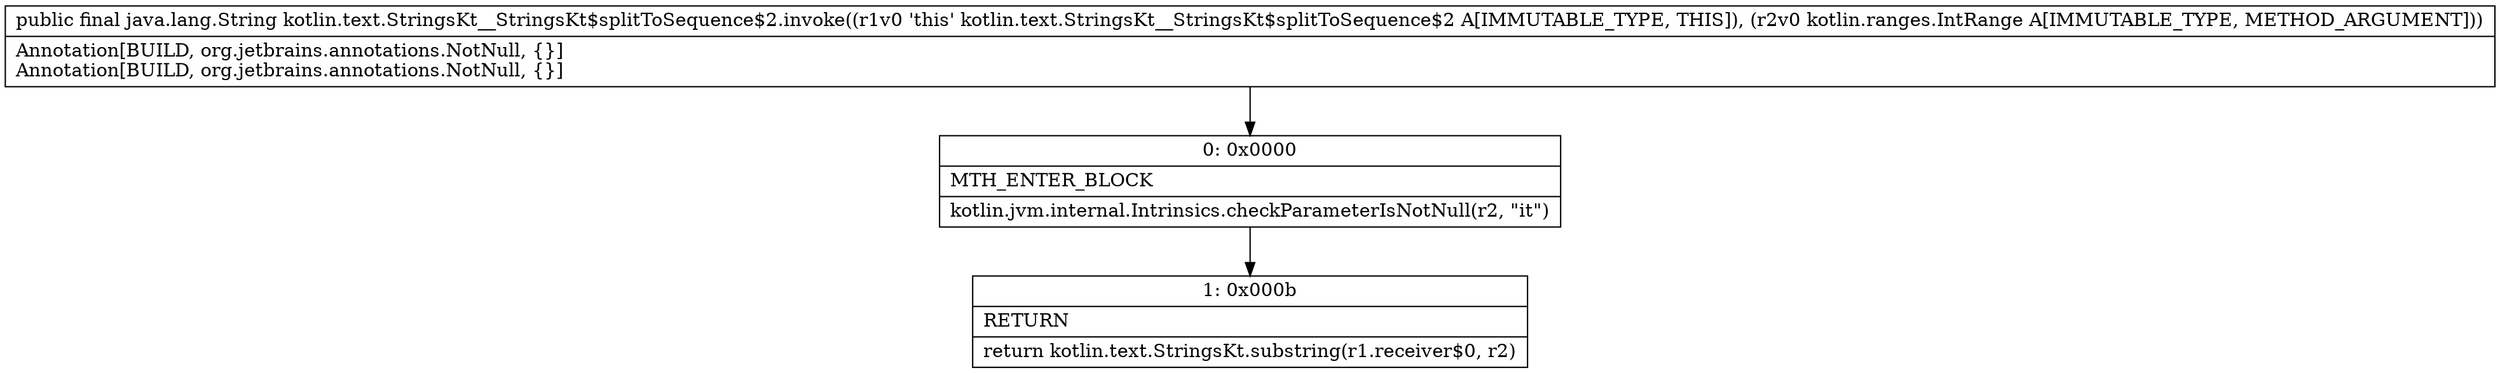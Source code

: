 digraph "CFG forkotlin.text.StringsKt__StringsKt$splitToSequence$2.invoke(Lkotlin\/ranges\/IntRange;)Ljava\/lang\/String;" {
Node_0 [shape=record,label="{0\:\ 0x0000|MTH_ENTER_BLOCK\l|kotlin.jvm.internal.Intrinsics.checkParameterIsNotNull(r2, \"it\")\l}"];
Node_1 [shape=record,label="{1\:\ 0x000b|RETURN\l|return kotlin.text.StringsKt.substring(r1.receiver$0, r2)\l}"];
MethodNode[shape=record,label="{public final java.lang.String kotlin.text.StringsKt__StringsKt$splitToSequence$2.invoke((r1v0 'this' kotlin.text.StringsKt__StringsKt$splitToSequence$2 A[IMMUTABLE_TYPE, THIS]), (r2v0 kotlin.ranges.IntRange A[IMMUTABLE_TYPE, METHOD_ARGUMENT]))  | Annotation[BUILD, org.jetbrains.annotations.NotNull, \{\}]\lAnnotation[BUILD, org.jetbrains.annotations.NotNull, \{\}]\l}"];
MethodNode -> Node_0;
Node_0 -> Node_1;
}


